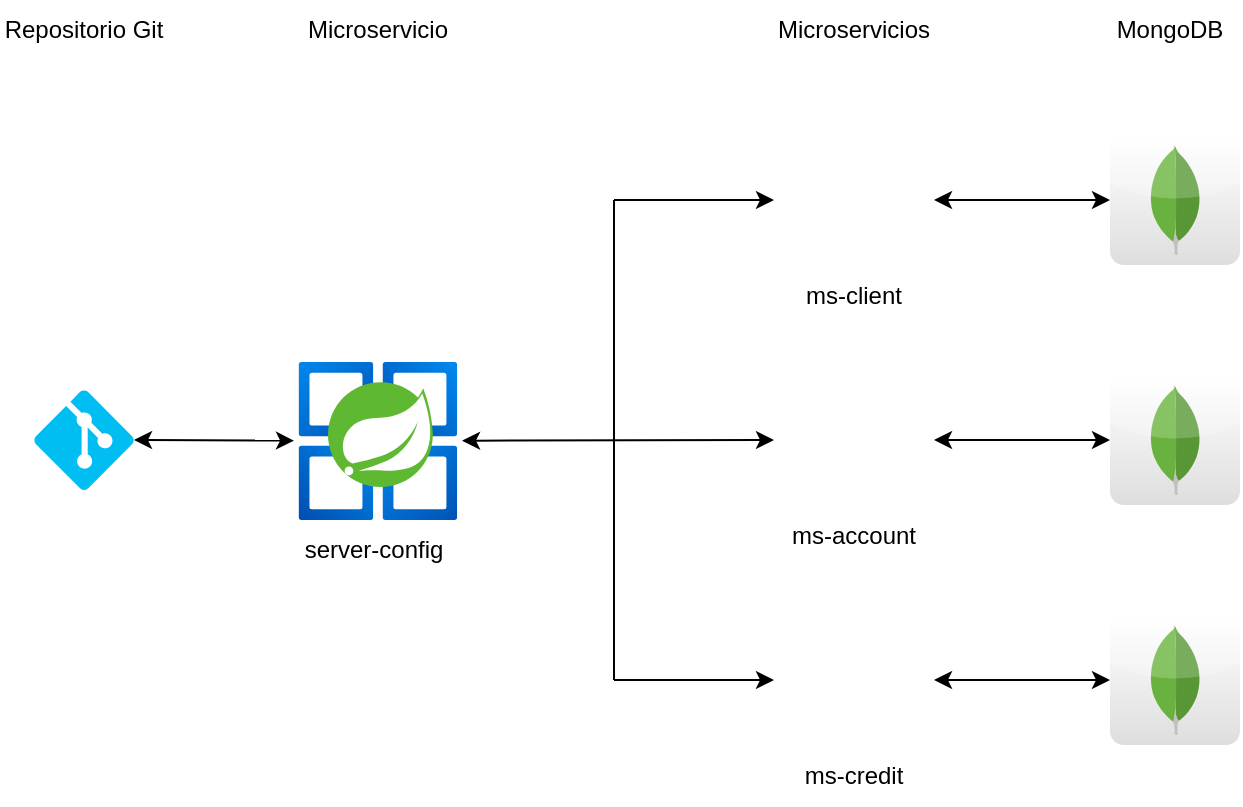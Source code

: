 <mxfile version="20.4.1" type="google"><diagram id="M9-3X0tpdVgNC3qtBR0F" name="Page-1"><mxGraphModel grid="1" page="1" gridSize="10" guides="1" tooltips="1" connect="1" arrows="1" fold="1" pageScale="1" pageWidth="827" pageHeight="1169" math="0" shadow="0"><root><mxCell id="0"/><mxCell id="1" parent="0"/><mxCell id="ACbtf9-xzjKRa_YFR0Fv-6" value="" style="shape=image;html=1;verticalAlign=top;verticalLabelPosition=bottom;labelBackgroundColor=#ffffff;imageAspect=0;aspect=fixed;image=https://cdn2.iconfinder.com/data/icons/boxicons-logos/24/bxl-spring-boot-128.png" vertex="1" parent="1"><mxGeometry x="479" y="80" width="80" height="80" as="geometry"/></mxCell><mxCell id="ACbtf9-xzjKRa_YFR0Fv-8" value="" style="dashed=0;outlineConnect=0;html=1;align=center;labelPosition=center;verticalLabelPosition=bottom;verticalAlign=top;shape=mxgraph.webicons.mongodb;gradientColor=#DFDEDE;aspect=fixed;" vertex="1" parent="1"><mxGeometry x="647" y="87.5" width="65" height="65" as="geometry"/></mxCell><mxCell id="ACbtf9-xzjKRa_YFR0Fv-9" value="" style="dashed=0;outlineConnect=0;html=1;align=center;labelPosition=center;verticalLabelPosition=bottom;verticalAlign=top;shape=mxgraph.webicons.mongodb;gradientColor=#DFDEDE;aspect=fixed;" vertex="1" parent="1"><mxGeometry x="647" y="207.5" width="65" height="65" as="geometry"/></mxCell><mxCell id="ACbtf9-xzjKRa_YFR0Fv-10" value="" style="dashed=0;outlineConnect=0;html=1;align=center;labelPosition=center;verticalLabelPosition=bottom;verticalAlign=top;shape=mxgraph.webicons.mongodb;gradientColor=#DFDEDE;aspect=fixed;" vertex="1" parent="1"><mxGeometry x="647" y="327.5" width="65" height="65" as="geometry"/></mxCell><mxCell id="ACbtf9-xzjKRa_YFR0Fv-11" value="" style="shape=image;html=1;verticalAlign=top;verticalLabelPosition=bottom;labelBackgroundColor=#ffffff;imageAspect=0;aspect=fixed;image=https://cdn2.iconfinder.com/data/icons/boxicons-logos/24/bxl-spring-boot-128.png" vertex="1" parent="1"><mxGeometry x="479" y="200" width="80" height="80" as="geometry"/></mxCell><mxCell id="ACbtf9-xzjKRa_YFR0Fv-12" value="" style="shape=image;html=1;verticalAlign=top;verticalLabelPosition=bottom;labelBackgroundColor=#ffffff;imageAspect=0;aspect=fixed;image=https://cdn2.iconfinder.com/data/icons/boxicons-logos/24/bxl-spring-boot-128.png" vertex="1" parent="1"><mxGeometry x="479" y="320" width="80" height="80" as="geometry"/></mxCell><mxCell id="ACbtf9-xzjKRa_YFR0Fv-16" value="" style="endArrow=classic;startArrow=classic;html=1;rounded=0;entryX=0;entryY=0.5;entryDx=0;entryDy=0;exitX=1.001;exitY=0.498;exitDx=0;exitDy=0;exitPerimeter=0;" edge="1" parent="1" source="ACbtf9-xzjKRa_YFR0Fv-34" target="ACbtf9-xzjKRa_YFR0Fv-11"><mxGeometry width="50" height="50" relative="1" as="geometry"><mxPoint x="339" y="240" as="sourcePoint"/><mxPoint x="469" y="240" as="targetPoint"/></mxGeometry></mxCell><mxCell id="ACbtf9-xzjKRa_YFR0Fv-19" value="" style="endArrow=none;html=1;rounded=0;" edge="1" parent="1"><mxGeometry width="50" height="50" relative="1" as="geometry"><mxPoint x="399" y="360" as="sourcePoint"/><mxPoint x="399" y="120" as="targetPoint"/></mxGeometry></mxCell><mxCell id="ACbtf9-xzjKRa_YFR0Fv-20" value="" style="endArrow=classic;html=1;rounded=0;entryX=0;entryY=0.5;entryDx=0;entryDy=0;" edge="1" parent="1" target="ACbtf9-xzjKRa_YFR0Fv-6"><mxGeometry width="50" height="50" relative="1" as="geometry"><mxPoint x="399" y="120" as="sourcePoint"/><mxPoint x="469" y="120" as="targetPoint"/></mxGeometry></mxCell><mxCell id="ACbtf9-xzjKRa_YFR0Fv-21" value="" style="endArrow=classic;html=1;rounded=0;entryX=0;entryY=0.5;entryDx=0;entryDy=0;" edge="1" parent="1" target="ACbtf9-xzjKRa_YFR0Fv-12"><mxGeometry width="50" height="50" relative="1" as="geometry"><mxPoint x="399" y="360" as="sourcePoint"/><mxPoint x="519" y="280" as="targetPoint"/></mxGeometry></mxCell><mxCell id="ACbtf9-xzjKRa_YFR0Fv-23" value="" style="endArrow=classic;startArrow=classic;html=1;rounded=0;" edge="1" parent="1" source="ACbtf9-xzjKRa_YFR0Fv-6" target="ACbtf9-xzjKRa_YFR0Fv-8"><mxGeometry width="50" height="50" relative="1" as="geometry"><mxPoint x="559" y="170" as="sourcePoint"/><mxPoint x="619" y="160" as="targetPoint"/></mxGeometry></mxCell><mxCell id="ACbtf9-xzjKRa_YFR0Fv-24" value="" style="endArrow=classic;startArrow=classic;html=1;rounded=0;" edge="1" parent="1" source="ACbtf9-xzjKRa_YFR0Fv-11" target="ACbtf9-xzjKRa_YFR0Fv-9"><mxGeometry width="50" height="50" relative="1" as="geometry"><mxPoint x="559" y="290" as="sourcePoint"/><mxPoint x="629.711" y="240" as="targetPoint"/></mxGeometry></mxCell><mxCell id="ACbtf9-xzjKRa_YFR0Fv-25" value="" style="endArrow=classic;startArrow=classic;html=1;rounded=0;" edge="1" parent="1" source="ACbtf9-xzjKRa_YFR0Fv-12" target="ACbtf9-xzjKRa_YFR0Fv-10"><mxGeometry width="50" height="50" relative="1" as="geometry"><mxPoint x="559" y="410" as="sourcePoint"/><mxPoint x="629.711" y="360" as="targetPoint"/></mxGeometry></mxCell><mxCell id="ACbtf9-xzjKRa_YFR0Fv-26" value="ms-client" style="text;html=1;strokeColor=none;fillColor=none;align=center;verticalAlign=middle;whiteSpace=wrap;rounded=0;" vertex="1" parent="1"><mxGeometry x="489" y="152.5" width="60" height="30" as="geometry"/></mxCell><mxCell id="ACbtf9-xzjKRa_YFR0Fv-27" value="ms-account" style="text;html=1;strokeColor=none;fillColor=none;align=center;verticalAlign=middle;whiteSpace=wrap;rounded=0;" vertex="1" parent="1"><mxGeometry x="479" y="272.5" width="80" height="30" as="geometry"/></mxCell><mxCell id="ACbtf9-xzjKRa_YFR0Fv-28" value="ms-credit" style="text;html=1;strokeColor=none;fillColor=none;align=center;verticalAlign=middle;whiteSpace=wrap;rounded=0;" vertex="1" parent="1"><mxGeometry x="479" y="392.5" width="80" height="30" as="geometry"/></mxCell><mxCell id="ACbtf9-xzjKRa_YFR0Fv-29" value="server-config" style="text;html=1;strokeColor=none;fillColor=none;align=center;verticalAlign=middle;whiteSpace=wrap;rounded=0;" vertex="1" parent="1"><mxGeometry x="239" y="280" width="80" height="30" as="geometry"/></mxCell><mxCell id="ACbtf9-xzjKRa_YFR0Fv-30" value="" style="verticalLabelPosition=bottom;html=1;verticalAlign=top;align=center;strokeColor=none;fillColor=#00BEF2;shape=mxgraph.azure.git_repository;" vertex="1" parent="1"><mxGeometry x="109" y="215" width="50" height="50" as="geometry"/></mxCell><mxCell id="ACbtf9-xzjKRa_YFR0Fv-31" value="" style="endArrow=classic;startArrow=classic;html=1;rounded=0;exitX=1;exitY=0.5;exitDx=0;exitDy=0;exitPerimeter=0;" edge="1" parent="1" source="ACbtf9-xzjKRa_YFR0Fv-30" target="ACbtf9-xzjKRa_YFR0Fv-34"><mxGeometry width="50" height="50" relative="1" as="geometry"><mxPoint x="179" y="207.5" as="sourcePoint"/><mxPoint x="239" y="240" as="targetPoint"/></mxGeometry></mxCell><mxCell id="ACbtf9-xzjKRa_YFR0Fv-34" value="" style="aspect=fixed;html=1;points=[];align=center;image;fontSize=12;image=img/lib/azure2/compute/Azure_Spring_Cloud.svg;" vertex="1" parent="1"><mxGeometry x="239" y="201" width="83.94" height="79" as="geometry"/></mxCell><mxCell id="w0HDGCmt43cbuRNw4HGt-1" value="Microservicios" style="text;html=1;strokeColor=none;fillColor=none;align=center;verticalAlign=middle;whiteSpace=wrap;rounded=0;" vertex="1" parent="1"><mxGeometry x="489" y="20" width="60" height="30" as="geometry"/></mxCell><mxCell id="w0HDGCmt43cbuRNw4HGt-2" value="MongoDB" style="text;html=1;strokeColor=none;fillColor=none;align=center;verticalAlign=middle;whiteSpace=wrap;rounded=0;" vertex="1" parent="1"><mxGeometry x="647" y="20" width="60" height="30" as="geometry"/></mxCell><mxCell id="w0HDGCmt43cbuRNw4HGt-3" value="Repositorio Git" style="text;html=1;strokeColor=none;fillColor=none;align=center;verticalAlign=middle;whiteSpace=wrap;rounded=0;" vertex="1" parent="1"><mxGeometry x="92" y="20" width="84" height="30" as="geometry"/></mxCell><mxCell id="w0HDGCmt43cbuRNw4HGt-4" value="Microservicio" style="text;html=1;strokeColor=none;fillColor=none;align=center;verticalAlign=middle;whiteSpace=wrap;rounded=0;" vertex="1" parent="1"><mxGeometry x="250.97" y="20" width="60" height="30" as="geometry"/></mxCell></root></mxGraphModel></diagram></mxfile>